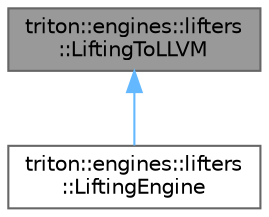 digraph "triton::engines::lifters::LiftingToLLVM"
{
 // LATEX_PDF_SIZE
  bgcolor="transparent";
  edge [fontname=Helvetica,fontsize=10,labelfontname=Helvetica,labelfontsize=10];
  node [fontname=Helvetica,fontsize=10,shape=box,height=0.2,width=0.4];
  Node1 [label="triton::engines::lifters\l::LiftingToLLVM",height=0.2,width=0.4,color="gray40", fillcolor="grey60", style="filled", fontcolor="black",tooltip="The lifting to LLVM class."];
  Node1 -> Node2 [dir="back",color="steelblue1",style="solid"];
  Node2 [label="triton::engines::lifters\l::LiftingEngine",height=0.2,width=0.4,color="gray40", fillcolor="white", style="filled",URL="$classtriton_1_1engines_1_1lifters_1_1LiftingEngine.html",tooltip="The lifting engine class."];
}
